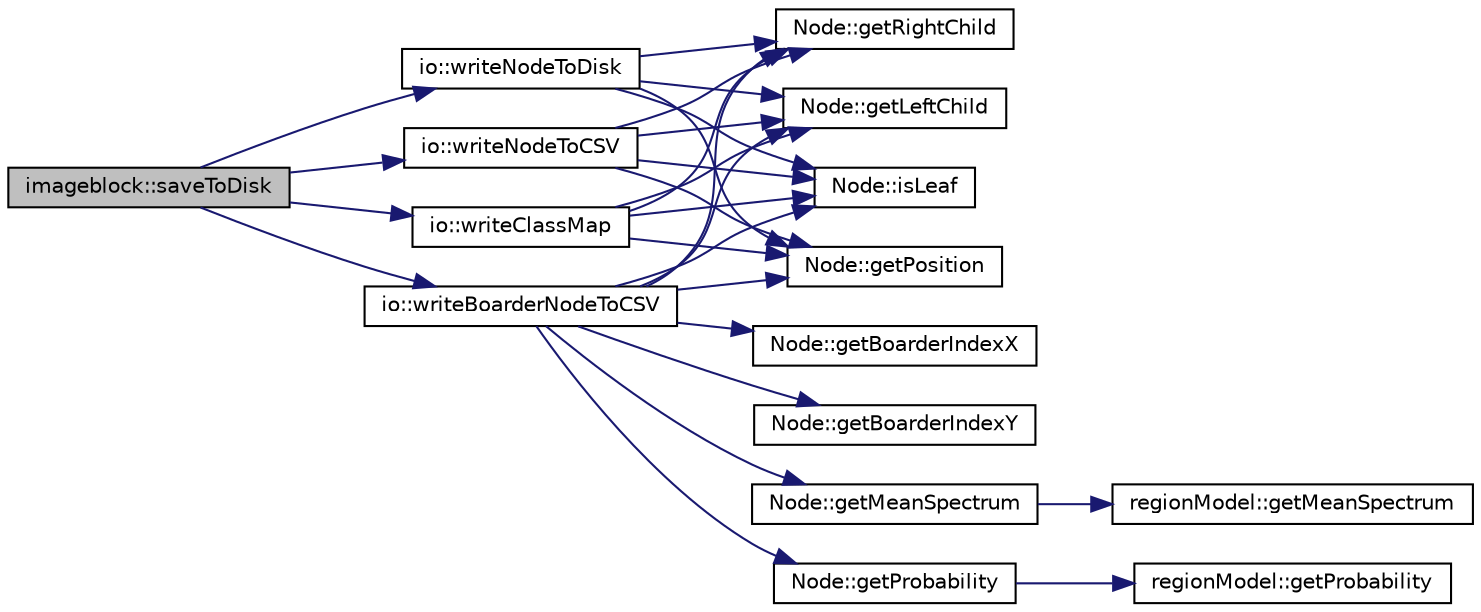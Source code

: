 digraph "imageblock::saveToDisk"
{
  edge [fontname="Helvetica",fontsize="10",labelfontname="Helvetica",labelfontsize="10"];
  node [fontname="Helvetica",fontsize="10",shape=record];
  rankdir="LR";
  Node1 [label="imageblock::saveToDisk",height=0.2,width=0.4,color="black", fillcolor="grey75", style="filled", fontcolor="black"];
  Node1 -> Node2 [color="midnightblue",fontsize="10",style="solid",fontname="Helvetica"];
  Node2 [label="io::writeNodeToDisk",height=0.2,width=0.4,color="black", fillcolor="white", style="filled",URL="$classio.html#aaa642111086b3ec2afee826a767d03ad"];
  Node2 -> Node3 [color="midnightblue",fontsize="10",style="solid",fontname="Helvetica"];
  Node3 [label="Node::isLeaf",height=0.2,width=0.4,color="black", fillcolor="white", style="filled",URL="$class_node.html#a3a61dca67d5ad06cacb8c48eb6374973"];
  Node2 -> Node4 [color="midnightblue",fontsize="10",style="solid",fontname="Helvetica"];
  Node4 [label="Node::getPosition",height=0.2,width=0.4,color="black", fillcolor="white", style="filled",URL="$class_node.html#aa3512938403662345b64049920d1cdaf"];
  Node2 -> Node5 [color="midnightblue",fontsize="10",style="solid",fontname="Helvetica"];
  Node5 [label="Node::getRightChild",height=0.2,width=0.4,color="black", fillcolor="white", style="filled",URL="$class_node.html#a531a8178f01a328bec4c4e8a3b93b67f"];
  Node2 -> Node6 [color="midnightblue",fontsize="10",style="solid",fontname="Helvetica"];
  Node6 [label="Node::getLeftChild",height=0.2,width=0.4,color="black", fillcolor="white", style="filled",URL="$class_node.html#a498a3ea76df240287b5a91aeaec2be95"];
  Node1 -> Node7 [color="midnightblue",fontsize="10",style="solid",fontname="Helvetica"];
  Node7 [label="io::writeNodeToCSV",height=0.2,width=0.4,color="black", fillcolor="white", style="filled",URL="$classio.html#a8aa97cb094b71a1583ef796b8200fbdb"];
  Node7 -> Node3 [color="midnightblue",fontsize="10",style="solid",fontname="Helvetica"];
  Node7 -> Node4 [color="midnightblue",fontsize="10",style="solid",fontname="Helvetica"];
  Node7 -> Node5 [color="midnightblue",fontsize="10",style="solid",fontname="Helvetica"];
  Node7 -> Node6 [color="midnightblue",fontsize="10",style="solid",fontname="Helvetica"];
  Node1 -> Node8 [color="midnightblue",fontsize="10",style="solid",fontname="Helvetica"];
  Node8 [label="io::writeClassMap",height=0.2,width=0.4,color="black", fillcolor="white", style="filled",URL="$classio.html#a72962f4d8ddc9b57256730b089be4288"];
  Node8 -> Node3 [color="midnightblue",fontsize="10",style="solid",fontname="Helvetica"];
  Node8 -> Node4 [color="midnightblue",fontsize="10",style="solid",fontname="Helvetica"];
  Node8 -> Node5 [color="midnightblue",fontsize="10",style="solid",fontname="Helvetica"];
  Node8 -> Node6 [color="midnightblue",fontsize="10",style="solid",fontname="Helvetica"];
  Node1 -> Node9 [color="midnightblue",fontsize="10",style="solid",fontname="Helvetica"];
  Node9 [label="io::writeBoarderNodeToCSV",height=0.2,width=0.4,color="black", fillcolor="white", style="filled",URL="$classio.html#a4cca3fdf98e917cac1b3e776c7634aec"];
  Node9 -> Node3 [color="midnightblue",fontsize="10",style="solid",fontname="Helvetica"];
  Node9 -> Node4 [color="midnightblue",fontsize="10",style="solid",fontname="Helvetica"];
  Node9 -> Node10 [color="midnightblue",fontsize="10",style="solid",fontname="Helvetica"];
  Node10 [label="Node::getBoarderIndexX",height=0.2,width=0.4,color="black", fillcolor="white", style="filled",URL="$class_node.html#a2784134529ab6341bf028b0d40660870"];
  Node9 -> Node11 [color="midnightblue",fontsize="10",style="solid",fontname="Helvetica"];
  Node11 [label="Node::getBoarderIndexY",height=0.2,width=0.4,color="black", fillcolor="white", style="filled",URL="$class_node.html#a44362e2817f8eb2fd21b78f39797c48c"];
  Node9 -> Node12 [color="midnightblue",fontsize="10",style="solid",fontname="Helvetica"];
  Node12 [label="Node::getMeanSpectrum",height=0.2,width=0.4,color="black", fillcolor="white", style="filled",URL="$class_node.html#a5560fab35ef65b0bf137c7c70c3b8e4d"];
  Node12 -> Node13 [color="midnightblue",fontsize="10",style="solid",fontname="Helvetica"];
  Node13 [label="regionModel::getMeanSpectrum",height=0.2,width=0.4,color="black", fillcolor="white", style="filled",URL="$classregion_model.html#a09d4bdb8401b2de0d2dd41d2561bca30"];
  Node9 -> Node14 [color="midnightblue",fontsize="10",style="solid",fontname="Helvetica"];
  Node14 [label="Node::getProbability",height=0.2,width=0.4,color="black", fillcolor="white", style="filled",URL="$class_node.html#a6b9517162b03a8f98df4bc63890ca092"];
  Node14 -> Node15 [color="midnightblue",fontsize="10",style="solid",fontname="Helvetica"];
  Node15 [label="regionModel::getProbability",height=0.2,width=0.4,color="black", fillcolor="white", style="filled",URL="$classregion_model.html#a8a4064b3ef23992b52371b7a5ef7df1c"];
  Node9 -> Node5 [color="midnightblue",fontsize="10",style="solid",fontname="Helvetica"];
  Node9 -> Node6 [color="midnightblue",fontsize="10",style="solid",fontname="Helvetica"];
}
